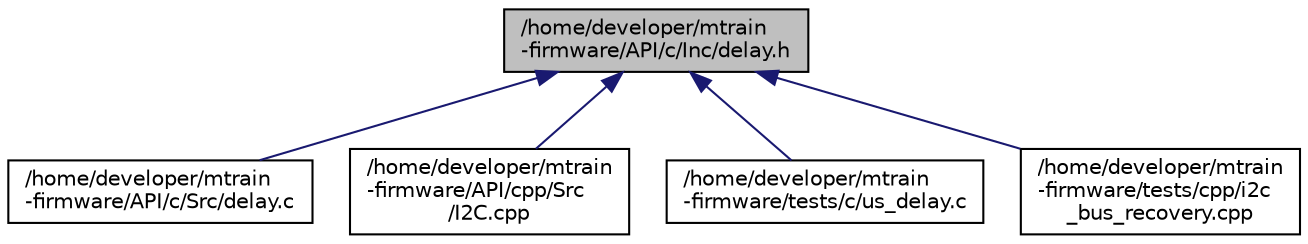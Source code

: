 digraph "/home/developer/mtrain-firmware/API/c/Inc/delay.h"
{
  edge [fontname="Helvetica",fontsize="10",labelfontname="Helvetica",labelfontsize="10"];
  node [fontname="Helvetica",fontsize="10",shape=record];
  Node2 [label="/home/developer/mtrain\l-firmware/API/c/Inc/delay.h",height=0.2,width=0.4,color="black", fillcolor="grey75", style="filled", fontcolor="black"];
  Node2 -> Node3 [dir="back",color="midnightblue",fontsize="10",style="solid",fontname="Helvetica"];
  Node3 [label="/home/developer/mtrain\l-firmware/API/c/Src/delay.c",height=0.2,width=0.4,color="black", fillcolor="white", style="filled",URL="$delay_8c.html"];
  Node2 -> Node4 [dir="back",color="midnightblue",fontsize="10",style="solid",fontname="Helvetica"];
  Node4 [label="/home/developer/mtrain\l-firmware/API/cpp/Src\l/I2C.cpp",height=0.2,width=0.4,color="black", fillcolor="white", style="filled",URL="$_a_p_i_2cpp_2_src_2_i2_c_8cpp.html"];
  Node2 -> Node5 [dir="back",color="midnightblue",fontsize="10",style="solid",fontname="Helvetica"];
  Node5 [label="/home/developer/mtrain\l-firmware/tests/c/us_delay.c",height=0.2,width=0.4,color="black", fillcolor="white", style="filled",URL="$us__delay_8c.html"];
  Node2 -> Node6 [dir="back",color="midnightblue",fontsize="10",style="solid",fontname="Helvetica"];
  Node6 [label="/home/developer/mtrain\l-firmware/tests/cpp/i2c\l_bus_recovery.cpp",height=0.2,width=0.4,color="black", fillcolor="white", style="filled",URL="$i2c__bus__recovery_8cpp.html"];
}
